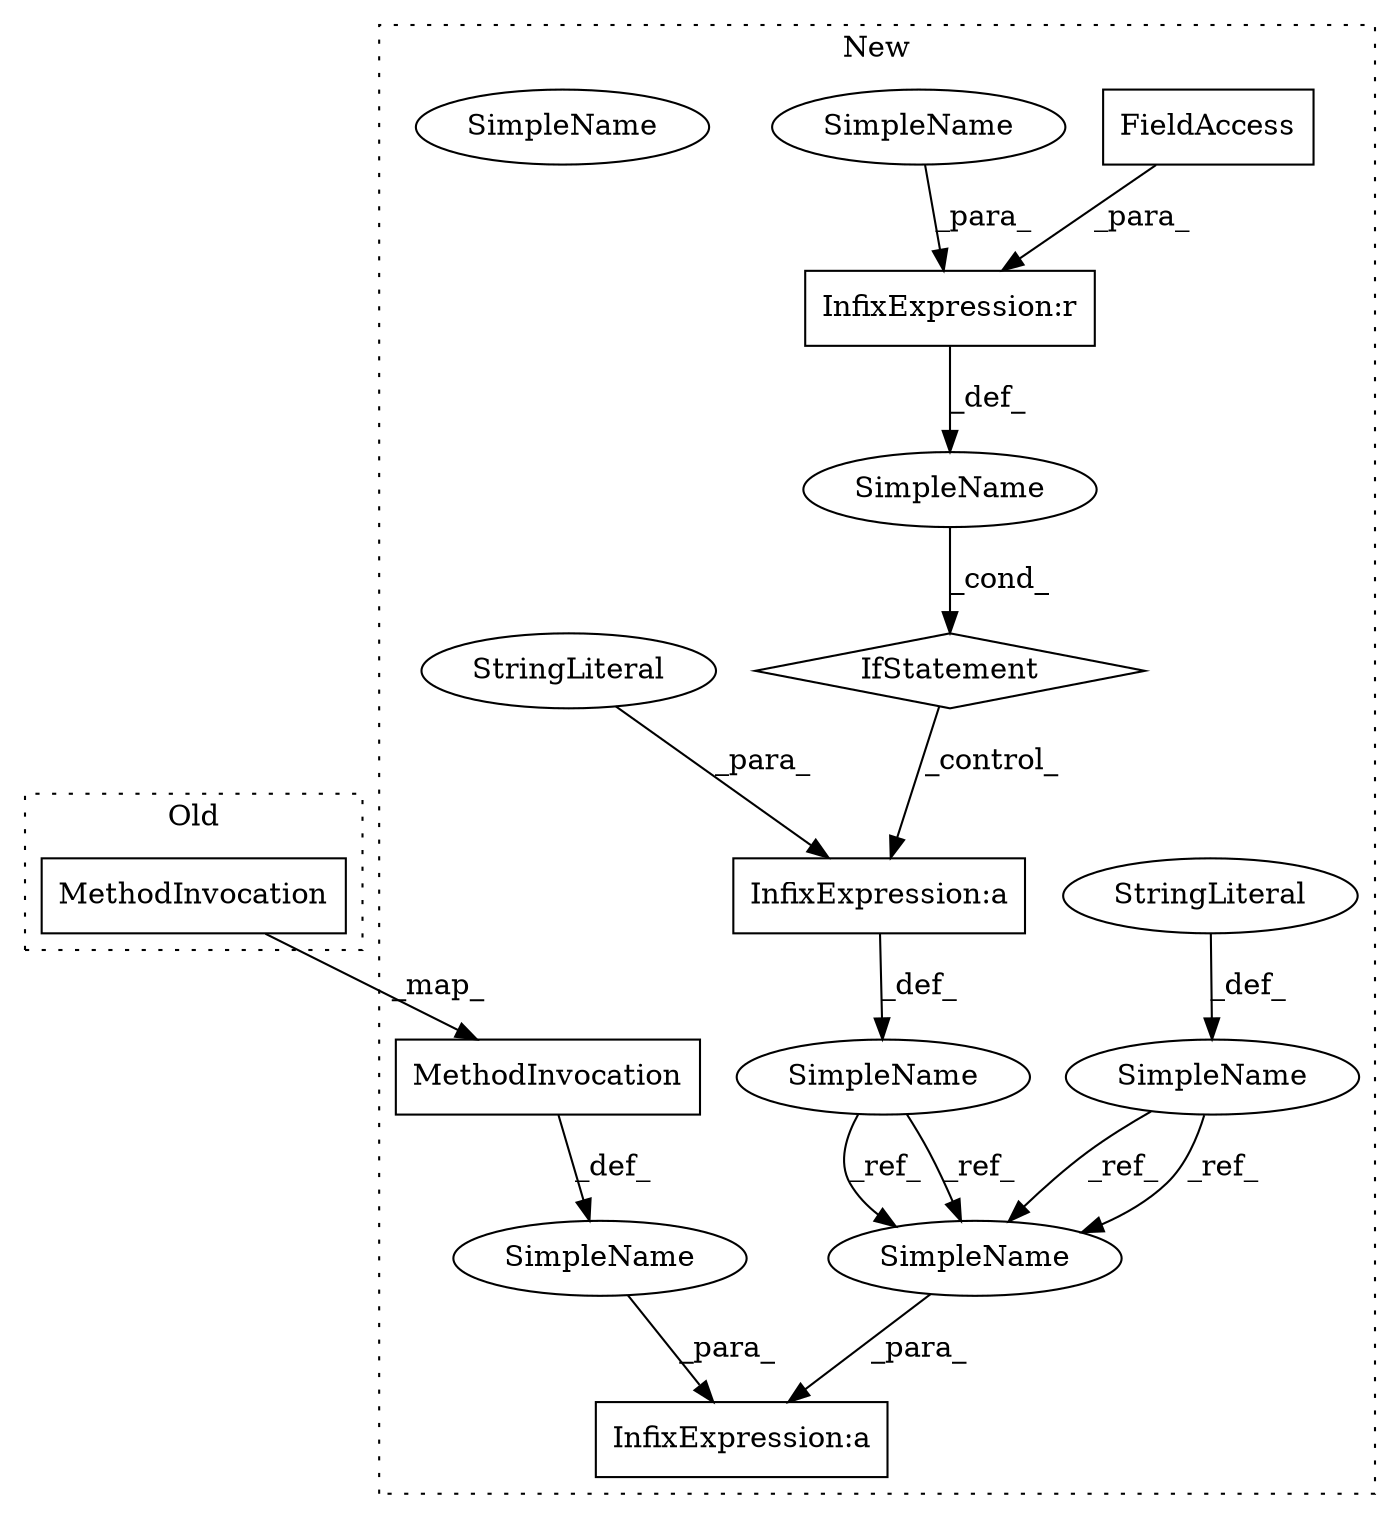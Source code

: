 digraph G {
subgraph cluster0 {
3 [label="MethodInvocation" a="32" s="2530,2550" l="7,1" shape="box"];
label = "Old";
style="dotted";
}
subgraph cluster1 {
1 [label="FieldAccess" a="22" s="2290" l="5" shape="box"];
2 [label="IfStatement" a="25" s="2286,2303" l="4,2" shape="diamond"];
4 [label="MethodInvocation" a="32" s="2651,2671" l="7,1" shape="box"];
5 [label="SimpleName" a="42" s="2675" l="6" shape="ellipse"];
6 [label="SimpleName" a="42" s="2299" l="4" shape="ellipse"];
7 [label="SimpleName" a="42" s="2675" l="6" shape="ellipse"];
8 [label="SimpleName" a="42" s="2313" l="6" shape="ellipse"];
9 [label="SimpleName" a="42" s="" l="" shape="ellipse"];
10 [label="SimpleName" a="42" s="" l="" shape="ellipse"];
11 [label="SimpleName" a="42" s="2344" l="6" shape="ellipse"];
12 [label="StringLiteral" a="45" s="2320" l="2" shape="ellipse"];
13 [label="StringLiteral" a="45" s="2360" l="3" shape="ellipse"];
14 [label="InfixExpression:a" a="27" s="2357" l="3" shape="box"];
15 [label="InfixExpression:a" a="27" s="2672" l="3" shape="box"];
16 [label="InfixExpression:r" a="27" s="2295" l="4" shape="box"];
label = "New";
style="dotted";
}
1 -> 16 [label="_para_"];
2 -> 14 [label="_control_"];
3 -> 4 [label="_map_"];
4 -> 10 [label="_def_"];
5 -> 15 [label="_para_"];
6 -> 16 [label="_para_"];
8 -> 5 [label="_ref_"];
8 -> 5 [label="_ref_"];
9 -> 2 [label="_cond_"];
10 -> 15 [label="_para_"];
11 -> 5 [label="_ref_"];
11 -> 5 [label="_ref_"];
12 -> 8 [label="_def_"];
13 -> 14 [label="_para_"];
14 -> 11 [label="_def_"];
16 -> 9 [label="_def_"];
}